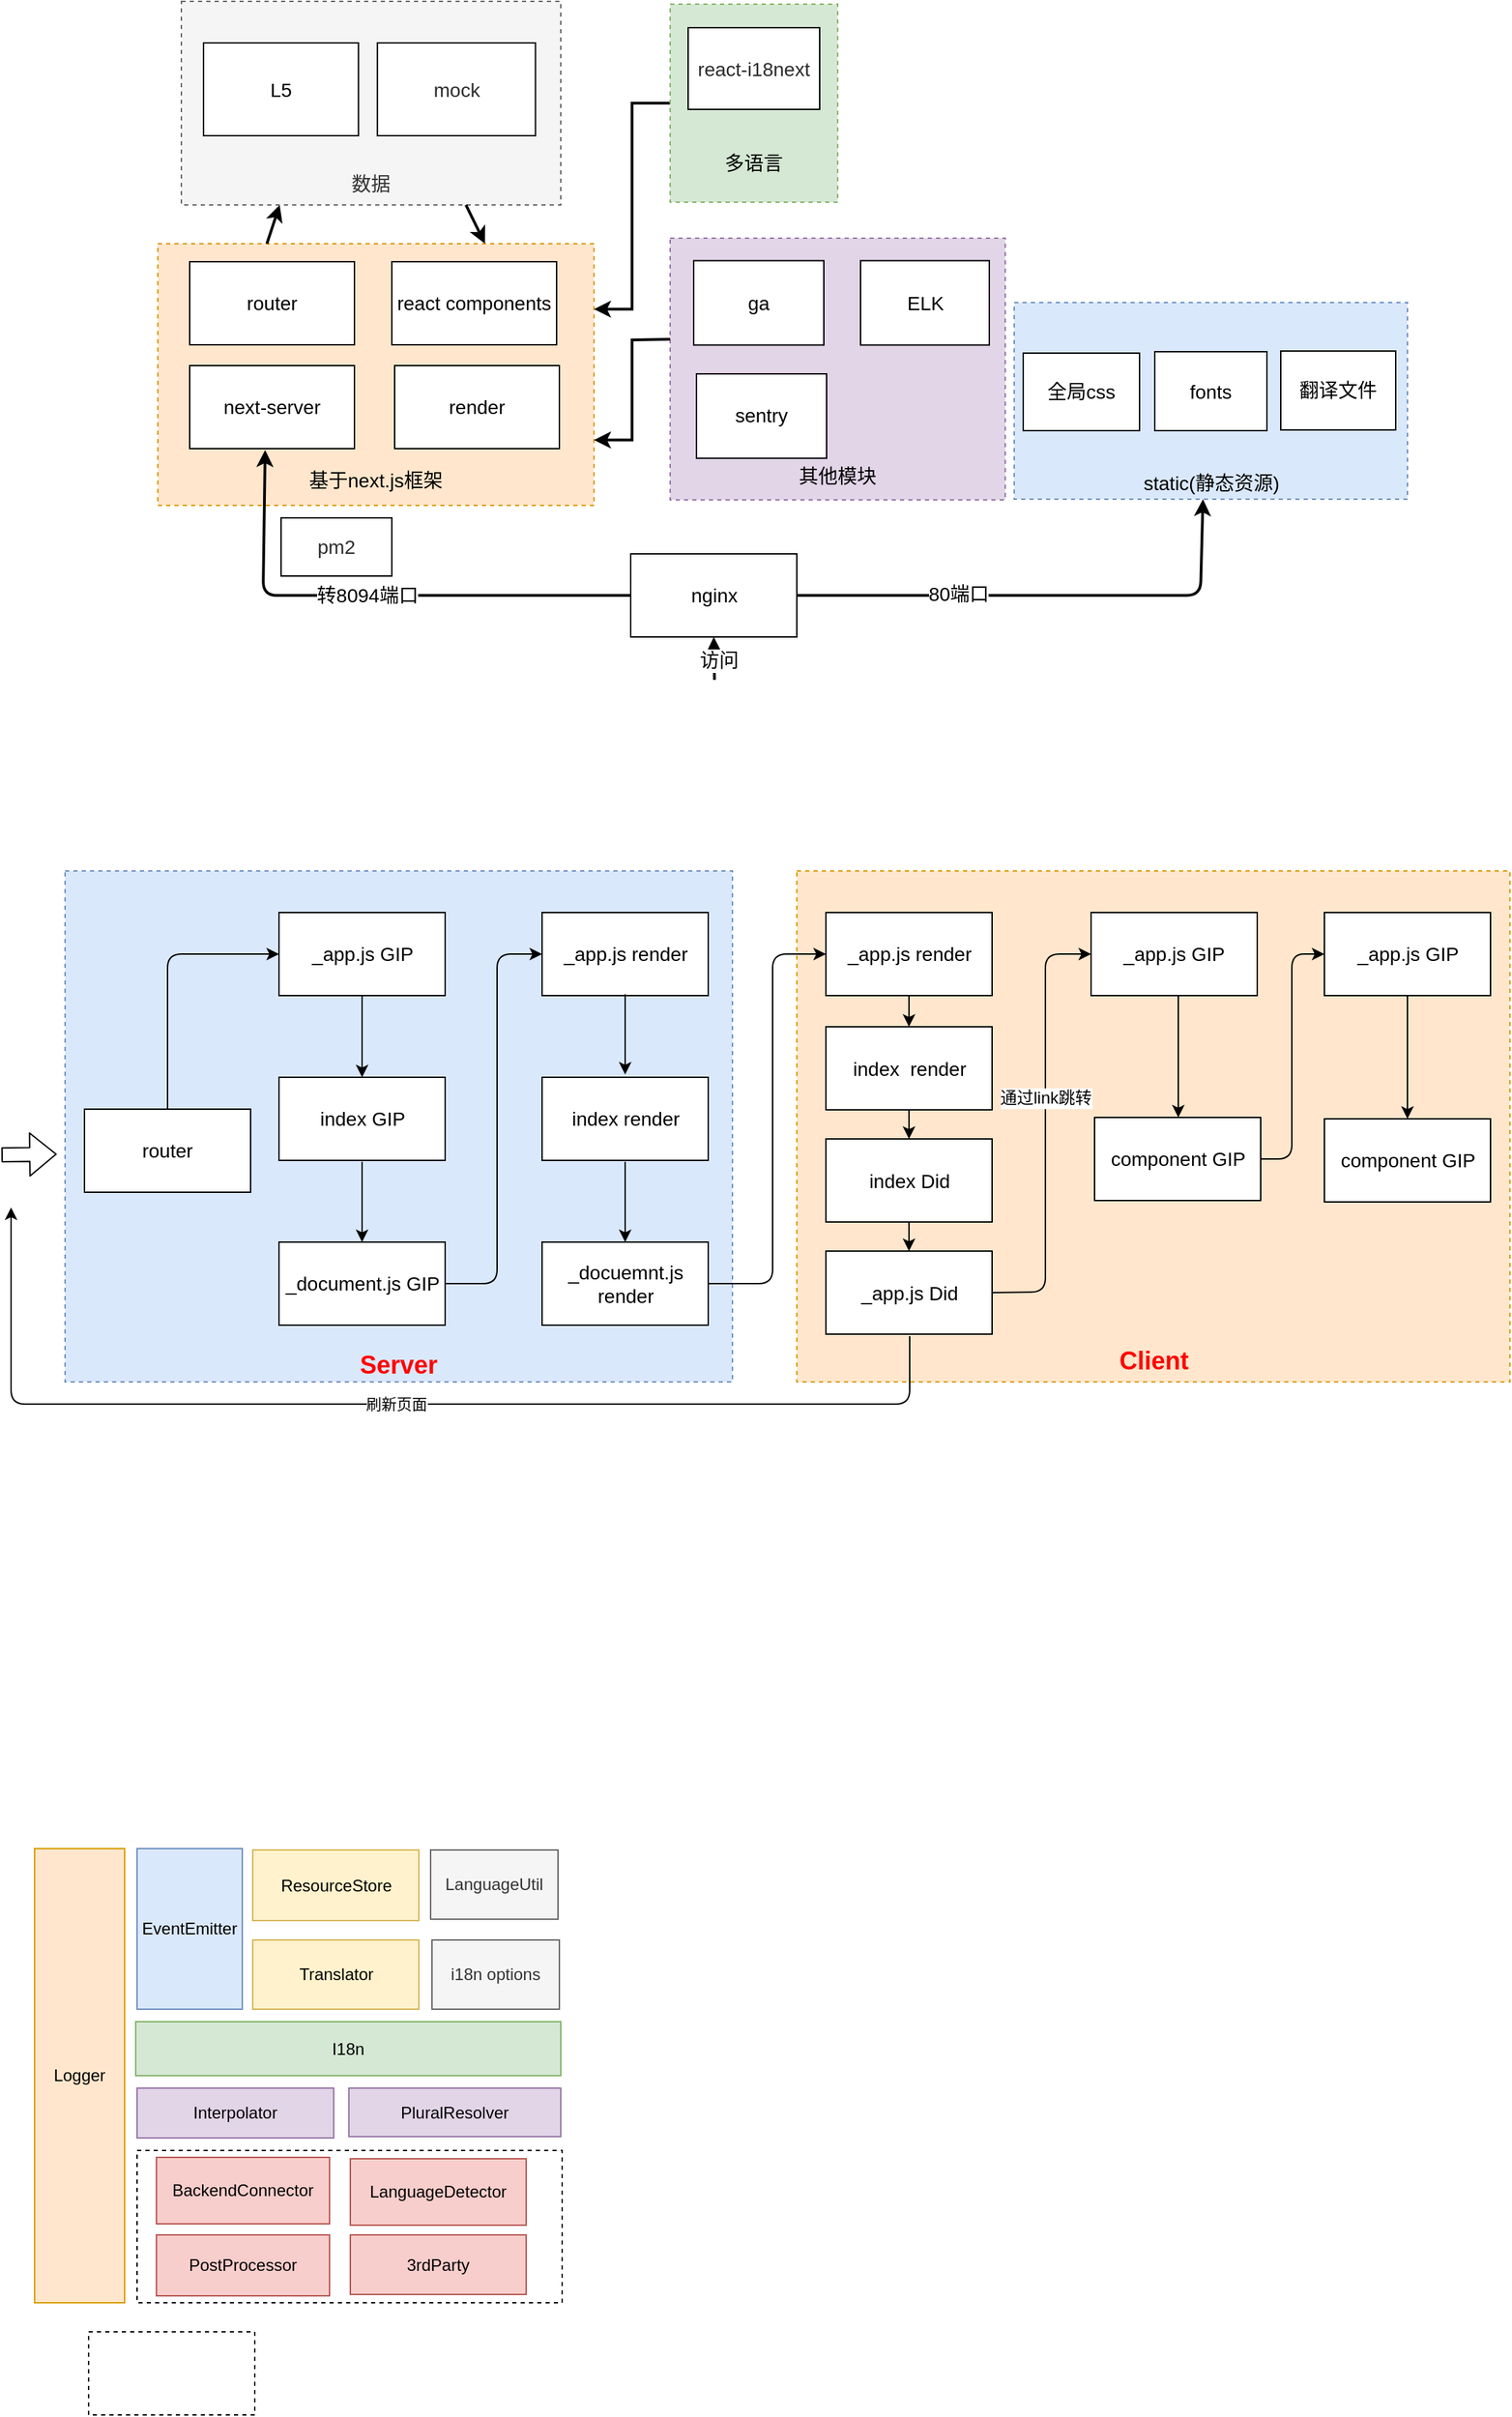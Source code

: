 <mxfile version="11.1.4" type="github"><diagram id="yrwFZAALMLEYpF8rsA4R" name="Page-1"><mxGraphModel dx="946" dy="648" grid="0" gridSize="10" guides="1" tooltips="1" connect="1" arrows="1" fold="1" page="1" pageScale="1.5" pageWidth="827" pageHeight="1169" math="0" shadow="0"><root><mxCell id="0"/><mxCell id="1" parent="0"/><mxCell id="HFbTe754PQWgXcVJ54lF-38" value="&lt;b&gt;&lt;font color=&quot;#ff0000&quot;&gt;&lt;br&gt;&lt;br&gt;&lt;br&gt;&lt;br&gt;&lt;br&gt;&lt;br&gt;&lt;br&gt;&lt;br&gt;&lt;br&gt;&lt;br&gt;&lt;br&gt;&lt;br&gt;&lt;br&gt;&lt;br&gt;&lt;br&gt;&lt;br&gt;&lt;br&gt;&lt;br&gt;&lt;br&gt;&lt;br&gt;&lt;br&gt;&lt;br&gt;&lt;font style=&quot;font-size: 18px&quot;&gt;&lt;br&gt;Client&lt;/font&gt;&lt;/font&gt;&lt;/b&gt;" style="rounded=0;whiteSpace=wrap;html=1;dashed=1;fillColor=#ffe6cc;strokeColor=#d79b00;" parent="1" vertex="1"><mxGeometry x="613.5" y="698" width="515" height="369" as="geometry"/></mxCell><mxCell id="HFbTe754PQWgXcVJ54lF-37" value="&lt;font color=&quot;#ff0000&quot; style=&quot;font-size: 18px&quot;&gt;&lt;br&gt;&lt;br&gt;&lt;br&gt;&lt;br&gt;&lt;br&gt;&lt;br&gt;&lt;br&gt;&lt;br&gt;&lt;br&gt;&lt;br&gt;&lt;br&gt;&lt;br&gt;&lt;br&gt;&lt;br&gt;&lt;br&gt;&lt;font&gt;&lt;b&gt;&lt;br&gt;Server&lt;/b&gt;&lt;/font&gt;&lt;/font&gt;" style="rounded=0;whiteSpace=wrap;html=1;dashed=1;fillColor=#dae8fc;strokeColor=#6c8ebf;" parent="1" vertex="1"><mxGeometry x="85" y="698" width="482" height="369" as="geometry"/></mxCell><mxCell id="fjasAtEGyfay4XgpQ-7l-1" value="&lt;font style=&quot;font-size: 14px&quot;&gt;&lt;br&gt;&lt;br&gt;&lt;br&gt;&lt;br&gt;&lt;br&gt;&lt;br&gt;&lt;br&gt;&lt;br&gt;&lt;br&gt;基于next.js框架&lt;br&gt;&lt;/font&gt;" style="rounded=0;whiteSpace=wrap;html=1;dashed=1;fillColor=#ffe6cc;strokeColor=#d79b00;" parent="1" vertex="1"><mxGeometry x="152" y="245" width="315" height="189" as="geometry"/></mxCell><mxCell id="fjasAtEGyfay4XgpQ-7l-7" value="&lt;font style=&quot;font-size: 14px&quot;&gt;&lt;br&gt;&lt;br&gt;&lt;br&gt;&lt;br&gt;&lt;br&gt;&lt;br&gt;&lt;br&gt;static(静态资源)&lt;/font&gt;" style="rounded=0;whiteSpace=wrap;html=1;dashed=1;fillColor=#dae8fc;strokeColor=#6c8ebf;" parent="1" vertex="1"><mxGeometry x="770.5" y="287.5" width="284" height="142" as="geometry"/></mxCell><mxCell id="fjasAtEGyfay4XgpQ-7l-4" value="&lt;font style=&quot;font-size: 14px&quot;&gt;nginx&lt;/font&gt;" style="rounded=0;whiteSpace=wrap;html=1;" parent="1" vertex="1"><mxGeometry x="493.5" y="469" width="120" height="60" as="geometry"/></mxCell><mxCell id="fjasAtEGyfay4XgpQ-7l-5" value="&lt;font style=&quot;font-size: 14px&quot;&gt;fonts&lt;/font&gt;" style="rounded=0;whiteSpace=wrap;html=1;" parent="1" vertex="1"><mxGeometry x="872" y="323" width="81" height="57" as="geometry"/></mxCell><mxCell id="fjasAtEGyfay4XgpQ-7l-6" value="&lt;font style=&quot;font-size: 14px&quot;&gt;全局css&lt;/font&gt;" style="rounded=0;whiteSpace=wrap;html=1;" parent="1" vertex="1"><mxGeometry x="777" y="324" width="84" height="56" as="geometry"/></mxCell><mxCell id="fjasAtEGyfay4XgpQ-7l-8" value="&lt;font style=&quot;font-size: 14px&quot;&gt;翻译文件&lt;/font&gt;" style="rounded=0;whiteSpace=wrap;html=1;" parent="1" vertex="1"><mxGeometry x="963" y="322.5" width="83" height="57" as="geometry"/></mxCell><mxCell id="fjasAtEGyfay4XgpQ-7l-9" value="" style="endArrow=classic;html=1;strokeWidth=2;exitX=1;exitY=0.5;exitDx=0;exitDy=0;entryX=0.48;entryY=1;entryDx=0;entryDy=0;entryPerimeter=0;" parent="1" source="fjasAtEGyfay4XgpQ-7l-4" target="fjasAtEGyfay4XgpQ-7l-7" edge="1"><mxGeometry width="50" height="50" relative="1" as="geometry"><mxPoint x="564" y="500" as="sourcePoint"/><mxPoint x="849" y="407" as="targetPoint"/><Array as="points"><mxPoint x="905" y="499"/></Array></mxGeometry></mxCell><mxCell id="fjasAtEGyfay4XgpQ-7l-10" value="&lt;font style=&quot;font-size: 14px&quot;&gt;80端口&lt;/font&gt;" style="text;html=1;resizable=0;points=[];align=center;verticalAlign=middle;labelBackgroundColor=#ffffff;" parent="fjasAtEGyfay4XgpQ-7l-9" vertex="1" connectable="0"><mxGeometry x="0.085" y="1" relative="1" as="geometry"><mxPoint x="-80" as="offset"/></mxGeometry></mxCell><mxCell id="fjasAtEGyfay4XgpQ-7l-12" value="" style="endArrow=classic;html=1;entryX=0.5;entryY=1;entryDx=0;entryDy=0;exitX=0;exitY=0.5;exitDx=0;exitDy=0;strokeWidth=2;" parent="1" source="fjasAtEGyfay4XgpQ-7l-4" edge="1"><mxGeometry width="50" height="50" relative="1" as="geometry"><mxPoint x="537" y="467" as="sourcePoint"/><mxPoint x="229.5" y="394" as="targetPoint"/><Array as="points"><mxPoint x="228" y="499"/></Array></mxGeometry></mxCell><mxCell id="fjasAtEGyfay4XgpQ-7l-14" value="&lt;font style=&quot;font-size: 14px&quot;&gt;转8094端口&lt;/font&gt;" style="text;html=1;resizable=0;points=[];align=center;verticalAlign=middle;labelBackgroundColor=#ffffff;" parent="fjasAtEGyfay4XgpQ-7l-12" vertex="1" connectable="0"><mxGeometry x="-0.063" relative="1" as="geometry"><mxPoint x="-17" as="offset"/></mxGeometry></mxCell><mxCell id="fjasAtEGyfay4XgpQ-7l-47" value="&lt;font color=&quot;#2b2b2b&quot;&gt;&lt;span style=&quot;font-size: 14px ; white-space: pre-wrap ; background-color: rgb(255 , 255 , 255)&quot;&gt;pm2&lt;/span&gt;&lt;/font&gt;" style="rounded=0;whiteSpace=wrap;html=1;" parent="1" vertex="1"><mxGeometry x="241" y="443" width="80" height="42" as="geometry"/></mxCell><mxCell id="HFbTe754PQWgXcVJ54lF-2" value="" style="shape=flexArrow;endArrow=classic;html=1;" parent="1" edge="1"><mxGeometry width="50" height="50" relative="1" as="geometry"><mxPoint x="39" y="903" as="sourcePoint"/><mxPoint x="79" y="902.5" as="targetPoint"/></mxGeometry></mxCell><mxCell id="HFbTe754PQWgXcVJ54lF-4" value="&lt;font style=&quot;font-size: 14px&quot;&gt;router&lt;/font&gt;" style="rounded=0;whiteSpace=wrap;html=1;" parent="1" vertex="1"><mxGeometry x="99" y="870" width="120" height="60" as="geometry"/></mxCell><mxCell id="HFbTe754PQWgXcVJ54lF-6" value="&lt;span style=&quot;font-size: 14px&quot;&gt;_app.js GIP&lt;/span&gt;" style="rounded=0;whiteSpace=wrap;html=1;" parent="1" vertex="1"><mxGeometry x="239.5" y="728" width="120" height="60" as="geometry"/></mxCell><mxCell id="HFbTe754PQWgXcVJ54lF-7" value="&lt;span style=&quot;font-size: 14px&quot;&gt;_document.js GIP&lt;/span&gt;" style="rounded=0;whiteSpace=wrap;html=1;" parent="1" vertex="1"><mxGeometry x="239.5" y="966" width="120" height="60" as="geometry"/></mxCell><mxCell id="HFbTe754PQWgXcVJ54lF-8" value="&lt;span style=&quot;font-size: 14px&quot;&gt;index GIP&lt;/span&gt;" style="rounded=0;whiteSpace=wrap;html=1;" parent="1" vertex="1"><mxGeometry x="239.5" y="847" width="120" height="60" as="geometry"/></mxCell><mxCell id="HFbTe754PQWgXcVJ54lF-9" value="&lt;span style=&quot;font-size: 14px&quot;&gt;_app.js render&lt;/span&gt;" style="rounded=0;whiteSpace=wrap;html=1;" parent="1" vertex="1"><mxGeometry x="429.5" y="728" width="120" height="60" as="geometry"/></mxCell><mxCell id="HFbTe754PQWgXcVJ54lF-10" value="&lt;span style=&quot;font-size: 14px&quot;&gt;index&lt;/span&gt;&lt;span style=&quot;font-size: 14px&quot;&gt;&amp;nbsp;render&lt;/span&gt;" style="rounded=0;whiteSpace=wrap;html=1;" parent="1" vertex="1"><mxGeometry x="429.5" y="847" width="120" height="60" as="geometry"/></mxCell><mxCell id="HFbTe754PQWgXcVJ54lF-11" value="&lt;span style=&quot;font-size: 14px&quot;&gt;_docuemnt.js render&lt;/span&gt;" style="rounded=0;whiteSpace=wrap;html=1;" parent="1" vertex="1"><mxGeometry x="429.5" y="966" width="120" height="60" as="geometry"/></mxCell><mxCell id="HFbTe754PQWgXcVJ54lF-12" value="" style="endArrow=classic;html=1;exitX=0.5;exitY=0;exitDx=0;exitDy=0;entryX=0;entryY=0.5;entryDx=0;entryDy=0;" parent="1" source="HFbTe754PQWgXcVJ54lF-4" target="HFbTe754PQWgXcVJ54lF-6" edge="1"><mxGeometry width="50" height="50" relative="1" as="geometry"><mxPoint x="134.5" y="829" as="sourcePoint"/><mxPoint x="184.5" y="779" as="targetPoint"/><Array as="points"><mxPoint x="159" y="758"/></Array></mxGeometry></mxCell><mxCell id="HFbTe754PQWgXcVJ54lF-13" value="" style="endArrow=classic;html=1;entryX=0.5;entryY=0;entryDx=0;entryDy=0;exitX=0.5;exitY=1;exitDx=0;exitDy=0;" parent="1" source="HFbTe754PQWgXcVJ54lF-6" target="HFbTe754PQWgXcVJ54lF-8" edge="1"><mxGeometry width="50" height="50" relative="1" as="geometry"><mxPoint x="227" y="846" as="sourcePoint"/><mxPoint x="277" y="796" as="targetPoint"/></mxGeometry></mxCell><mxCell id="HFbTe754PQWgXcVJ54lF-14" value="" style="endArrow=classic;html=1;entryX=0.5;entryY=0;entryDx=0;entryDy=0;exitX=0.5;exitY=1;exitDx=0;exitDy=0;" parent="1" edge="1"><mxGeometry width="50" height="50" relative="1" as="geometry"><mxPoint x="299.5" y="908" as="sourcePoint"/><mxPoint x="299.5" y="966" as="targetPoint"/></mxGeometry></mxCell><mxCell id="HFbTe754PQWgXcVJ54lF-15" value="" style="endArrow=classic;html=1;entryX=0;entryY=0.5;entryDx=0;entryDy=0;exitX=1;exitY=0.5;exitDx=0;exitDy=0;" parent="1" source="HFbTe754PQWgXcVJ54lF-7" target="HFbTe754PQWgXcVJ54lF-9" edge="1"><mxGeometry width="50" height="50" relative="1" as="geometry"><mxPoint x="386" y="1046" as="sourcePoint"/><mxPoint x="456.711" y="996" as="targetPoint"/><Array as="points"><mxPoint x="397" y="996"/><mxPoint x="397" y="864"/><mxPoint x="397" y="758"/></Array></mxGeometry></mxCell><mxCell id="HFbTe754PQWgXcVJ54lF-16" value="" style="endArrow=classic;html=1;entryX=0.5;entryY=0;entryDx=0;entryDy=0;exitX=0.5;exitY=1;exitDx=0;exitDy=0;" parent="1" edge="1"><mxGeometry width="50" height="50" relative="1" as="geometry"><mxPoint x="489.5" y="787" as="sourcePoint"/><mxPoint x="489.5" y="845" as="targetPoint"/></mxGeometry></mxCell><mxCell id="HFbTe754PQWgXcVJ54lF-17" value="" style="endArrow=classic;html=1;entryX=0.5;entryY=0;entryDx=0;entryDy=0;exitX=0.5;exitY=1;exitDx=0;exitDy=0;" parent="1" edge="1"><mxGeometry width="50" height="50" relative="1" as="geometry"><mxPoint x="489.5" y="908" as="sourcePoint"/><mxPoint x="489.5" y="966" as="targetPoint"/></mxGeometry></mxCell><mxCell id="HFbTe754PQWgXcVJ54lF-18" value="&lt;span style=&quot;font-size: 14px&quot;&gt;_app.js render&lt;/span&gt;" style="rounded=0;whiteSpace=wrap;html=1;" parent="1" vertex="1"><mxGeometry x="634.5" y="728" width="120" height="60" as="geometry"/></mxCell><mxCell id="HFbTe754PQWgXcVJ54lF-19" value="&lt;span style=&quot;font-size: 14px&quot;&gt;index&amp;nbsp;&amp;nbsp;&lt;/span&gt;&lt;span style=&quot;font-size: 14px&quot;&gt;render&lt;/span&gt;" style="rounded=0;whiteSpace=wrap;html=1;" parent="1" vertex="1"><mxGeometry x="634.5" y="810.5" width="120" height="60" as="geometry"/></mxCell><mxCell id="HFbTe754PQWgXcVJ54lF-20" value="&lt;span style=&quot;font-size: 14px&quot;&gt;index Did&lt;/span&gt;" style="rounded=0;whiteSpace=wrap;html=1;" parent="1" vertex="1"><mxGeometry x="634.5" y="891.5" width="120" height="60" as="geometry"/></mxCell><mxCell id="HFbTe754PQWgXcVJ54lF-21" value="&lt;span style=&quot;font-size: 14px&quot;&gt;_app.js Did&lt;/span&gt;" style="rounded=0;whiteSpace=wrap;html=1;" parent="1" vertex="1"><mxGeometry x="634.5" y="972.5" width="120" height="60" as="geometry"/></mxCell><mxCell id="HFbTe754PQWgXcVJ54lF-22" value="" style="endArrow=classic;html=1;entryX=0.5;entryY=0;entryDx=0;entryDy=0;exitX=0.5;exitY=1;exitDx=0;exitDy=0;" parent="1" source="HFbTe754PQWgXcVJ54lF-18" target="HFbTe754PQWgXcVJ54lF-19" edge="1"><mxGeometry width="50" height="50" relative="1" as="geometry"><mxPoint x="536" y="798" as="sourcePoint"/><mxPoint x="536" y="856" as="targetPoint"/></mxGeometry></mxCell><mxCell id="HFbTe754PQWgXcVJ54lF-25" value="" style="endArrow=classic;html=1;entryX=0.5;entryY=0;entryDx=0;entryDy=0;exitX=0.5;exitY=1;exitDx=0;exitDy=0;" parent="1" source="HFbTe754PQWgXcVJ54lF-19" target="HFbTe754PQWgXcVJ54lF-20" edge="1"><mxGeometry width="50" height="50" relative="1" as="geometry"><mxPoint x="755" y="871" as="sourcePoint"/><mxPoint x="765" y="820" as="targetPoint"/></mxGeometry></mxCell><mxCell id="HFbTe754PQWgXcVJ54lF-26" value="" style="endArrow=classic;html=1;entryX=0.5;entryY=0;entryDx=0;entryDy=0;exitX=0.5;exitY=1;exitDx=0;exitDy=0;" parent="1" source="HFbTe754PQWgXcVJ54lF-20" target="HFbTe754PQWgXcVJ54lF-21" edge="1"><mxGeometry width="50" height="50" relative="1" as="geometry"><mxPoint x="755" y="954" as="sourcePoint"/><mxPoint x="775" y="830" as="targetPoint"/></mxGeometry></mxCell><mxCell id="HFbTe754PQWgXcVJ54lF-27" value="" style="endArrow=classic;html=1;entryX=0;entryY=0.5;entryDx=0;entryDy=0;exitX=1;exitY=0.5;exitDx=0;exitDy=0;" parent="1" source="HFbTe754PQWgXcVJ54lF-11" target="HFbTe754PQWgXcVJ54lF-18" edge="1"><mxGeometry width="50" height="50" relative="1" as="geometry"><mxPoint x="535.5" y="918" as="sourcePoint"/><mxPoint x="535.5" y="976" as="targetPoint"/><Array as="points"><mxPoint x="596" y="996"/><mxPoint x="596" y="758"/></Array></mxGeometry></mxCell><mxCell id="HFbTe754PQWgXcVJ54lF-29" value="&lt;span style=&quot;font-size: 14px&quot;&gt;_app.js GIP&lt;/span&gt;" style="rounded=0;whiteSpace=wrap;html=1;" parent="1" vertex="1"><mxGeometry x="826" y="728" width="120" height="60" as="geometry"/></mxCell><mxCell id="HFbTe754PQWgXcVJ54lF-30" value="&lt;span style=&quot;font-size: 14px&quot;&gt;component GIP&lt;/span&gt;" style="rounded=0;whiteSpace=wrap;html=1;" parent="1" vertex="1"><mxGeometry x="828.5" y="876" width="120" height="60" as="geometry"/></mxCell><mxCell id="HFbTe754PQWgXcVJ54lF-31" value="&lt;span style=&quot;font-size: 14px&quot;&gt;_app.js GIP&lt;/span&gt;" style="rounded=0;whiteSpace=wrap;html=1;" parent="1" vertex="1"><mxGeometry x="994.5" y="728" width="120" height="60" as="geometry"/></mxCell><mxCell id="HFbTe754PQWgXcVJ54lF-32" value="&lt;span style=&quot;font-size: 14px&quot;&gt;component GIP&lt;/span&gt;" style="rounded=0;whiteSpace=wrap;html=1;" parent="1" vertex="1"><mxGeometry x="994.5" y="877" width="120" height="60" as="geometry"/></mxCell><mxCell id="HFbTe754PQWgXcVJ54lF-33" value="" style="endArrow=classic;html=1;exitX=1;exitY=0.5;exitDx=0;exitDy=0;entryX=0;entryY=0.5;entryDx=0;entryDy=0;" parent="1" source="HFbTe754PQWgXcVJ54lF-21" target="HFbTe754PQWgXcVJ54lF-29" edge="1"><mxGeometry width="50" height="50" relative="1" as="geometry"><mxPoint x="822" y="1016" as="sourcePoint"/><mxPoint x="872" y="882" as="targetPoint"/><Array as="points"><mxPoint x="793" y="1002"/><mxPoint x="793" y="758"/></Array></mxGeometry></mxCell><mxCell id="HFbTe754PQWgXcVJ54lF-35" value="通过link跳转" style="text;html=1;resizable=0;points=[];align=center;verticalAlign=middle;labelBackgroundColor=#ffffff;" parent="HFbTe754PQWgXcVJ54lF-33" vertex="1" connectable="0"><mxGeometry x="0.131" relative="1" as="geometry"><mxPoint as="offset"/></mxGeometry></mxCell><mxCell id="HFbTe754PQWgXcVJ54lF-39" value="" style="endArrow=classic;html=1;" parent="1" edge="1"><mxGeometry width="50" height="50" relative="1" as="geometry"><mxPoint x="889" y="788" as="sourcePoint"/><mxPoint x="889" y="876" as="targetPoint"/></mxGeometry></mxCell><mxCell id="HFbTe754PQWgXcVJ54lF-42" value="" style="endArrow=classic;html=1;entryX=0.5;entryY=0;entryDx=0;entryDy=0;exitX=0.5;exitY=1;exitDx=0;exitDy=0;" parent="1" source="HFbTe754PQWgXcVJ54lF-31" target="HFbTe754PQWgXcVJ54lF-32" edge="1"><mxGeometry width="50" height="50" relative="1" as="geometry"><mxPoint x="509.5" y="807" as="sourcePoint"/><mxPoint x="509.5" y="865" as="targetPoint"/></mxGeometry></mxCell><mxCell id="HFbTe754PQWgXcVJ54lF-43" value="" style="endArrow=classic;html=1;entryX=0;entryY=0.5;entryDx=0;entryDy=0;exitX=1;exitY=0.5;exitDx=0;exitDy=0;" parent="1" source="HFbTe754PQWgXcVJ54lF-30" target="HFbTe754PQWgXcVJ54lF-31" edge="1"><mxGeometry width="50" height="50" relative="1" as="geometry"><mxPoint x="1065" y="798" as="sourcePoint"/><mxPoint x="1065" y="887" as="targetPoint"/><Array as="points"><mxPoint x="971" y="906"/><mxPoint x="971" y="758"/></Array></mxGeometry></mxCell><mxCell id="HFbTe754PQWgXcVJ54lF-44" value="刷新页面" style="endArrow=classic;html=1;" parent="1" edge="1"><mxGeometry width="50" height="50" relative="1" as="geometry"><mxPoint x="695" y="1034" as="sourcePoint"/><mxPoint x="46" y="941" as="targetPoint"/><Array as="points"><mxPoint x="695" y="1083"/><mxPoint x="286" y="1083"/><mxPoint x="121" y="1083"/><mxPoint x="46" y="1083"/></Array></mxGeometry></mxCell><mxCell id="qxPguwyZ_NLMw6IKdvKy-2" value="Logger" style="rounded=0;whiteSpace=wrap;html=1;fillColor=#ffe6cc;strokeColor=#d79b00;" parent="1" vertex="1"><mxGeometry x="63" y="1404" width="65" height="328" as="geometry"/></mxCell><mxCell id="qxPguwyZ_NLMw6IKdvKy-4" value="EventEmitter" style="rounded=0;whiteSpace=wrap;html=1;fillColor=#dae8fc;strokeColor=#6c8ebf;" parent="1" vertex="1"><mxGeometry x="137" y="1404" width="76" height="116" as="geometry"/></mxCell><mxCell id="qxPguwyZ_NLMw6IKdvKy-8" value="ResourceStore" style="rounded=0;whiteSpace=wrap;html=1;fillColor=#fff2cc;strokeColor=#d6b656;" parent="1" vertex="1"><mxGeometry x="220.5" y="1405" width="120" height="51" as="geometry"/></mxCell><mxCell id="qxPguwyZ_NLMw6IKdvKy-9" value="Translator" style="rounded=0;whiteSpace=wrap;html=1;fillColor=#fff2cc;strokeColor=#d6b656;" parent="1" vertex="1"><mxGeometry x="220.5" y="1470" width="120" height="50" as="geometry"/></mxCell><mxCell id="qxPguwyZ_NLMw6IKdvKy-12" value="LanguageUtil" style="rounded=0;whiteSpace=wrap;html=1;fillColor=#f5f5f5;strokeColor=#666666;fontColor=#333333;" parent="1" vertex="1"><mxGeometry x="349" y="1405" width="92" height="50" as="geometry"/></mxCell><mxCell id="qxPguwyZ_NLMw6IKdvKy-13" value="I18n" style="rounded=0;whiteSpace=wrap;html=1;fillColor=#d5e8d4;strokeColor=#82b366;" parent="1" vertex="1"><mxGeometry x="136" y="1529" width="307" height="39" as="geometry"/></mxCell><mxCell id="qxPguwyZ_NLMw6IKdvKy-14" value="Interpolator" style="rounded=0;whiteSpace=wrap;html=1;fillColor=#e1d5e7;strokeColor=#9673a6;" parent="1" vertex="1"><mxGeometry x="137" y="1577" width="142" height="36" as="geometry"/></mxCell><mxCell id="qxPguwyZ_NLMw6IKdvKy-15" value="i18n options" style="rounded=0;whiteSpace=wrap;html=1;fillColor=#f5f5f5;strokeColor=#666666;fontColor=#333333;" parent="1" vertex="1"><mxGeometry x="350" y="1470" width="92" height="50" as="geometry"/></mxCell><mxCell id="qxPguwyZ_NLMw6IKdvKy-16" value="PluralResolver" style="rounded=0;whiteSpace=wrap;html=1;fillColor=#e1d5e7;strokeColor=#9673a6;" parent="1" vertex="1"><mxGeometry x="290" y="1577" width="153" height="35" as="geometry"/></mxCell><mxCell id="qxPguwyZ_NLMw6IKdvKy-18" value="" style="group;dashed=1;" parent="1" vertex="1" connectable="0"><mxGeometry x="151" y="1627" width="293" height="105" as="geometry"/></mxCell><mxCell id="qxPguwyZ_NLMw6IKdvKy-17" value="" style="rounded=0;whiteSpace=wrap;html=1;fillColor=none;dashed=1;" parent="qxPguwyZ_NLMw6IKdvKy-18" vertex="1"><mxGeometry x="-14" y="-5" width="307" height="110" as="geometry"/></mxCell><mxCell id="qxPguwyZ_NLMw6IKdvKy-3" value="BackendConnector" style="rounded=0;whiteSpace=wrap;html=1;fillColor=#f8cecc;strokeColor=#b85450;" parent="qxPguwyZ_NLMw6IKdvKy-18" vertex="1"><mxGeometry width="125" height="48" as="geometry"/></mxCell><mxCell id="qxPguwyZ_NLMw6IKdvKy-5" value="PostProcessor" style="rounded=0;whiteSpace=wrap;html=1;fillColor=#f8cecc;strokeColor=#b85450;" parent="qxPguwyZ_NLMw6IKdvKy-18" vertex="1"><mxGeometry y="56" width="125" height="44" as="geometry"/></mxCell><mxCell id="qxPguwyZ_NLMw6IKdvKy-6" value="LanguageDetector" style="rounded=0;whiteSpace=wrap;html=1;fillColor=#f8cecc;strokeColor=#b85450;" parent="qxPguwyZ_NLMw6IKdvKy-18" vertex="1"><mxGeometry x="140" y="1" width="127" height="48" as="geometry"/></mxCell><mxCell id="qxPguwyZ_NLMw6IKdvKy-7" value="3rdParty" style="rounded=0;whiteSpace=wrap;html=1;fillColor=#f8cecc;strokeColor=#b85450;" parent="qxPguwyZ_NLMw6IKdvKy-18" vertex="1"><mxGeometry x="140" y="56" width="127" height="43" as="geometry"/></mxCell><mxCell id="9qx7VGFw7wvQeBr6Wfoj-5" value="" style="rounded=0;whiteSpace=wrap;html=1;dashed=1;" parent="1" vertex="1"><mxGeometry x="102" y="1753" width="120" height="60" as="geometry"/></mxCell><mxCell id="9qx7VGFw7wvQeBr6Wfoj-35" value="" style="endArrow=classic;html=1;strokeWidth=2;entryX=0.5;entryY=1;entryDx=0;entryDy=0;" parent="1" target="fjasAtEGyfay4XgpQ-7l-4" edge="1"><mxGeometry width="50" height="50" relative="1" as="geometry"><mxPoint x="554" y="560" as="sourcePoint"/><mxPoint x="578" y="559" as="targetPoint"/></mxGeometry></mxCell><mxCell id="9qx7VGFw7wvQeBr6Wfoj-36" value="&lt;font style=&quot;font-size: 14px&quot;&gt;访问&lt;/font&gt;" style="text;html=1;resizable=0;points=[];align=center;verticalAlign=middle;labelBackgroundColor=#ffffff;" parent="9qx7VGFw7wvQeBr6Wfoj-35" vertex="1" connectable="0"><mxGeometry x="-0.052" y="-3" relative="1" as="geometry"><mxPoint as="offset"/></mxGeometry></mxCell><mxCell id="wtfWNb9yjtGzy_PD_Spp-4" value="" style="group" vertex="1" connectable="0" parent="1"><mxGeometry x="169" y="70" width="274" height="147" as="geometry"/></mxCell><mxCell id="wtfWNb9yjtGzy_PD_Spp-2" value="&lt;br&gt;&lt;br&gt;&lt;br&gt;&lt;br&gt;&lt;br&gt;&lt;br&gt;&lt;br&gt;&lt;br&gt;&lt;font style=&quot;font-size: 14px&quot;&gt;数据&lt;/font&gt;" style="rounded=0;whiteSpace=wrap;html=1;dashed=1;fillColor=#f5f5f5;strokeColor=#666666;fontColor=#333333;" vertex="1" parent="wtfWNb9yjtGzy_PD_Spp-4"><mxGeometry width="274" height="147" as="geometry"/></mxCell><mxCell id="fjasAtEGyfay4XgpQ-7l-19" value="&lt;font style=&quot;font-size: 14px&quot;&gt;L5&lt;/font&gt;" style="rounded=0;whiteSpace=wrap;html=1;" parent="wtfWNb9yjtGzy_PD_Spp-4" vertex="1"><mxGeometry x="15.983" y="30" width="111.883" height="67" as="geometry"/></mxCell><mxCell id="fjasAtEGyfay4XgpQ-7l-45" value="&lt;font color=&quot;#2b2b2b&quot;&gt;&lt;span style=&quot;font-size: 14px ; white-space: pre-wrap ; background-color: rgb(255 , 255 , 255)&quot;&gt;mock&lt;/span&gt;&lt;/font&gt;" style="rounded=0;whiteSpace=wrap;html=1;" parent="wtfWNb9yjtGzy_PD_Spp-4" vertex="1"><mxGeometry x="141.567" y="30" width="114.167" height="67" as="geometry"/></mxCell><mxCell id="wtfWNb9yjtGzy_PD_Spp-5" value="&lt;span style=&quot;font-size: 14px&quot;&gt;next-server&lt;/span&gt;" style="rounded=0;whiteSpace=wrap;html=1;" vertex="1" parent="1"><mxGeometry x="175" y="333" width="119" height="60" as="geometry"/></mxCell><mxCell id="wtfWNb9yjtGzy_PD_Spp-6" value="" style="group" vertex="1" connectable="0" parent="1"><mxGeometry x="482" y="241" width="282" height="196" as="geometry"/></mxCell><mxCell id="wtfWNb9yjtGzy_PD_Spp-9" value="&lt;br&gt;&lt;br&gt;&lt;br&gt;&lt;br&gt;&lt;br&gt;&lt;br&gt;&lt;font style=&quot;font-size: 14px&quot;&gt;&lt;br&gt;&lt;br&gt;&lt;br&gt;&lt;br&gt;其他模块&lt;/font&gt;" style="rounded=0;whiteSpace=wrap;html=1;dashed=1;fillColor=#e1d5e7;strokeColor=#9673a6;" vertex="1" parent="wtfWNb9yjtGzy_PD_Spp-6"><mxGeometry x="40" width="242" height="189" as="geometry"/></mxCell><mxCell id="fjasAtEGyfay4XgpQ-7l-43" value="&lt;font style=&quot;font-size: 14px&quot;&gt;sentry&lt;/font&gt;" style="rounded=0;whiteSpace=wrap;html=1;" parent="wtfWNb9yjtGzy_PD_Spp-6" vertex="1"><mxGeometry x="59" y="98" width="94" height="60.933" as="geometry"/></mxCell><mxCell id="fjasAtEGyfay4XgpQ-7l-49" value="&lt;font style=&quot;font-size: 14px&quot;&gt;ga&lt;/font&gt;" style="rounded=0;whiteSpace=wrap;html=1;" parent="wtfWNb9yjtGzy_PD_Spp-6" vertex="1"><mxGeometry x="57" y="16.249" width="94" height="60.933" as="geometry"/></mxCell><mxCell id="wtfWNb9yjtGzy_PD_Spp-1" value="&lt;span style=&quot;font-size: 14px&quot;&gt;ELK&lt;/span&gt;" style="rounded=0;whiteSpace=wrap;html=1;" vertex="1" parent="wtfWNb9yjtGzy_PD_Spp-6"><mxGeometry x="177.5" y="16.249" width="93" height="60.933" as="geometry"/></mxCell><mxCell id="wtfWNb9yjtGzy_PD_Spp-22" style="edgeStyle=orthogonalEdgeStyle;rounded=0;orthogonalLoop=1;jettySize=auto;html=1;entryX=1;entryY=0.25;entryDx=0;entryDy=0;strokeWidth=2;exitX=0;exitY=0.5;exitDx=0;exitDy=0;" edge="1" parent="1" source="9qx7VGFw7wvQeBr6Wfoj-26" target="fjasAtEGyfay4XgpQ-7l-1"><mxGeometry relative="1" as="geometry"><mxPoint x="477" y="96" as="sourcePoint"/></mxGeometry></mxCell><mxCell id="wtfWNb9yjtGzy_PD_Spp-7" value="&lt;span style=&quot;font-size: 14px&quot;&gt;react components&lt;/span&gt;" style="rounded=0;whiteSpace=wrap;html=1;" vertex="1" parent="1"><mxGeometry x="321" y="258" width="119" height="60" as="geometry"/></mxCell><mxCell id="wtfWNb9yjtGzy_PD_Spp-10" value="" style="group" vertex="1" connectable="0" parent="1"><mxGeometry x="522" y="72" width="121" height="143" as="geometry"/></mxCell><mxCell id="9qx7VGFw7wvQeBr6Wfoj-26" value="&lt;br&gt;&lt;br&gt;&lt;br&gt;&lt;br&gt;&lt;br&gt;&lt;br&gt;&lt;font style=&quot;font-size: 14px&quot;&gt;多语言&lt;/font&gt;" style="rounded=0;whiteSpace=wrap;html=1;dashed=1;fillColor=#d5e8d4;strokeColor=#82b366;" parent="wtfWNb9yjtGzy_PD_Spp-10" vertex="1"><mxGeometry width="121" height="143" as="geometry"/></mxCell><mxCell id="fjasAtEGyfay4XgpQ-7l-46" value="&lt;font color=&quot;#2b2b2b&quot;&gt;&lt;span style=&quot;font-size: 14px ; white-space: pre-wrap ; background-color: rgb(255 , 255 , 255)&quot;&gt;react-i18next&lt;/span&gt;&lt;/font&gt;" style="rounded=0;whiteSpace=wrap;html=1;" parent="wtfWNb9yjtGzy_PD_Spp-10" vertex="1"><mxGeometry x="13" y="17" width="95" height="59" as="geometry"/></mxCell><mxCell id="wtfWNb9yjtGzy_PD_Spp-11" value="&lt;span style=&quot;font-size: 14px&quot;&gt;router&lt;/span&gt;" style="rounded=0;whiteSpace=wrap;html=1;" vertex="1" parent="1"><mxGeometry x="175" y="258" width="119" height="60" as="geometry"/></mxCell><mxCell id="wtfWNb9yjtGzy_PD_Spp-12" value="&lt;span style=&quot;font-size: 14px&quot;&gt;render&lt;/span&gt;" style="rounded=0;whiteSpace=wrap;html=1;" vertex="1" parent="1"><mxGeometry x="323" y="333" width="119" height="60" as="geometry"/></mxCell><mxCell id="wtfWNb9yjtGzy_PD_Spp-16" value="" style="endArrow=classic;html=1;exitX=0.25;exitY=0;exitDx=0;exitDy=0;strokeWidth=2;" edge="1" parent="1" source="fjasAtEGyfay4XgpQ-7l-1"><mxGeometry width="50" height="50" relative="1" as="geometry"><mxPoint x="134" y="232" as="sourcePoint"/><mxPoint x="240" y="217" as="targetPoint"/></mxGeometry></mxCell><mxCell id="wtfWNb9yjtGzy_PD_Spp-19" value="" style="endArrow=classic;html=1;exitX=0.75;exitY=1;exitDx=0;exitDy=0;entryX=0.75;entryY=0;entryDx=0;entryDy=0;strokeWidth=2;" edge="1" parent="1" source="wtfWNb9yjtGzy_PD_Spp-2" target="fjasAtEGyfay4XgpQ-7l-1"><mxGeometry width="50" height="50" relative="1" as="geometry"><mxPoint x="238.5" y="261" as="sourcePoint"/><mxPoint x="250" y="227" as="targetPoint"/></mxGeometry></mxCell><mxCell id="wtfWNb9yjtGzy_PD_Spp-23" style="edgeStyle=orthogonalEdgeStyle;rounded=0;orthogonalLoop=1;jettySize=auto;html=1;entryX=1;entryY=0.75;entryDx=0;entryDy=0;strokeWidth=2;" edge="1" parent="1" target="fjasAtEGyfay4XgpQ-7l-1"><mxGeometry relative="1" as="geometry"><mxPoint x="522" y="314" as="sourcePoint"/><mxPoint x="532" y="154" as="targetPoint"/></mxGeometry></mxCell></root></mxGraphModel></diagram></mxfile>